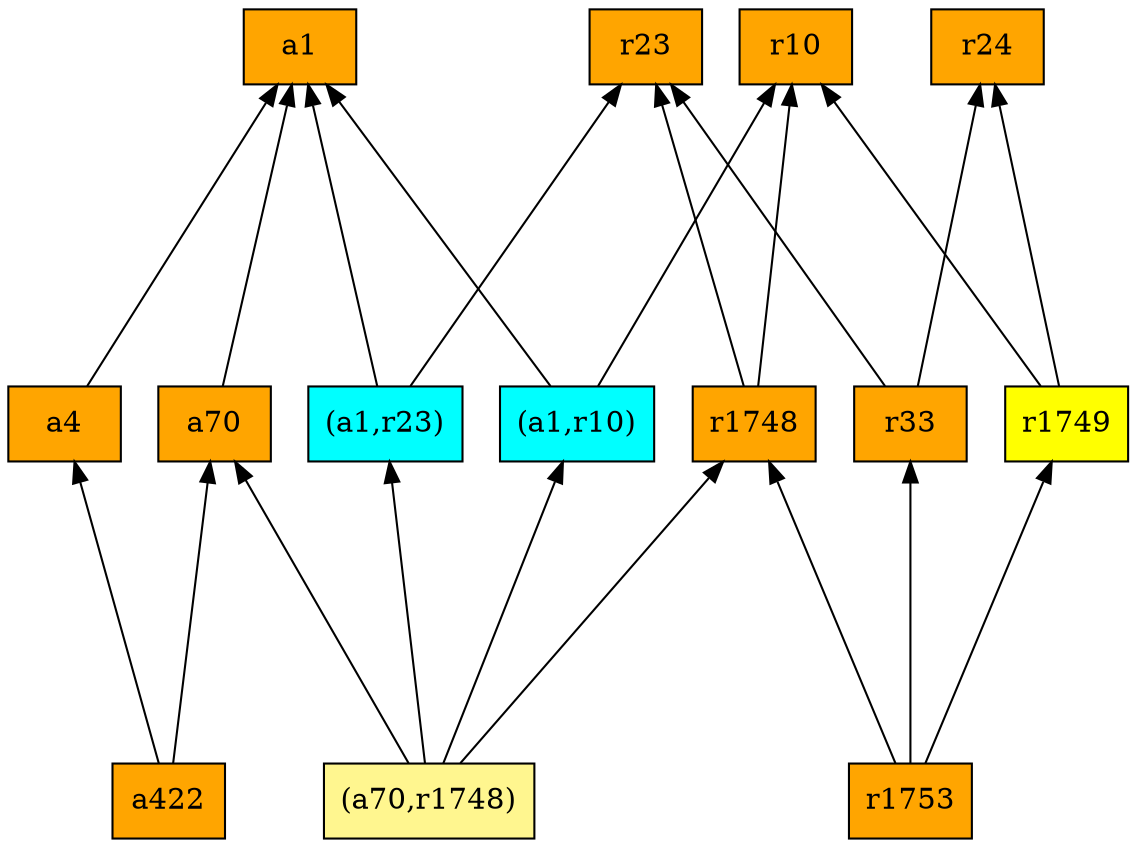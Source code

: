 digraph G {
rankdir=BT;ranksep="2.0";
"a1" [shape=record,fillcolor=orange,style=filled,label="{a1}"];
"(a1,r23)" [shape=record,fillcolor=cyan,style=filled,label="{(a1,r23)}"];
"r1749" [shape=record,fillcolor=yellow,style=filled,label="{r1749}"];
"(a70,r1748)" [shape=record,fillcolor=khaki1,style=filled,label="{(a70,r1748)}"];
"a4" [shape=record,fillcolor=orange,style=filled,label="{a4}"];
"a70" [shape=record,fillcolor=orange,style=filled,label="{a70}"];
"r24" [shape=record,fillcolor=orange,style=filled,label="{r24}"];
"r23" [shape=record,fillcolor=orange,style=filled,label="{r23}"];
"r33" [shape=record,fillcolor=orange,style=filled,label="{r33}"];
"(a1,r10)" [shape=record,fillcolor=cyan,style=filled,label="{(a1,r10)}"];
"r1748" [shape=record,fillcolor=orange,style=filled,label="{r1748}"];
"r1753" [shape=record,fillcolor=orange,style=filled,label="{r1753}"];
"a422" [shape=record,fillcolor=orange,style=filled,label="{a422}"];
"r10" [shape=record,fillcolor=orange,style=filled,label="{r10}"];
"(a1,r23)" -> "a1"
"(a1,r23)" -> "r23"
"r1749" -> "r24"
"r1749" -> "r10"
"(a70,r1748)" -> "r1748"
"(a70,r1748)" -> "(a1,r10)"
"(a70,r1748)" -> "a70"
"(a70,r1748)" -> "(a1,r23)"
"a4" -> "a1"
"a70" -> "a1"
"r33" -> "r24"
"r33" -> "r23"
"(a1,r10)" -> "a1"
"(a1,r10)" -> "r10"
"r1748" -> "r23"
"r1748" -> "r10"
"r1753" -> "r1749"
"r1753" -> "r33"
"r1753" -> "r1748"
"a422" -> "a4"
"a422" -> "a70"
}
